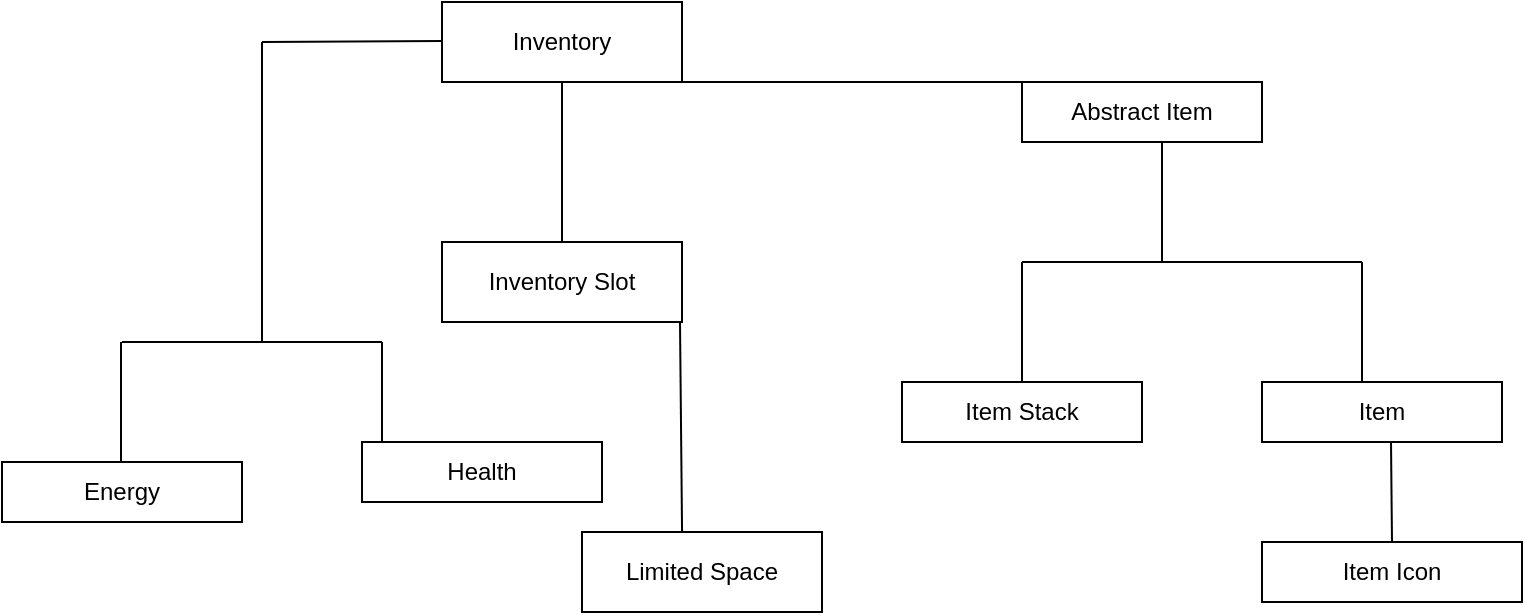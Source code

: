 <mxfile version="15.7.4" type="github"><diagram id="ubR4tCQ4v1u9iBsXBSDL" name="Page-1"><mxGraphModel dx="1070" dy="552" grid="1" gridSize="10" guides="1" tooltips="1" connect="1" arrows="1" fold="1" page="1" pageScale="1" pageWidth="850" pageHeight="1100" math="0" shadow="0"><root><mxCell id="0"/><mxCell id="1" parent="0"/><mxCell id="UOmk4O3gnzGP5O9bq8AQ-1" value="Inventory" style="rounded=0;whiteSpace=wrap;html=1;" vertex="1" parent="1"><mxGeometry x="230" y="60" width="120" height="40" as="geometry"/></mxCell><mxCell id="UOmk4O3gnzGP5O9bq8AQ-2" value="Inventory Slot" style="rounded=0;whiteSpace=wrap;html=1;" vertex="1" parent="1"><mxGeometry x="230" y="180" width="120" height="40" as="geometry"/></mxCell><mxCell id="UOmk4O3gnzGP5O9bq8AQ-3" value="Abstract Item" style="rounded=0;whiteSpace=wrap;html=1;" vertex="1" parent="1"><mxGeometry x="520" y="100" width="120" height="30" as="geometry"/></mxCell><mxCell id="UOmk4O3gnzGP5O9bq8AQ-4" value="Item Stack" style="rounded=0;whiteSpace=wrap;html=1;" vertex="1" parent="1"><mxGeometry x="460" y="250" width="120" height="30" as="geometry"/></mxCell><mxCell id="UOmk4O3gnzGP5O9bq8AQ-5" value="Item" style="rounded=0;whiteSpace=wrap;html=1;" vertex="1" parent="1"><mxGeometry x="640" y="250" width="120" height="30" as="geometry"/></mxCell><mxCell id="UOmk4O3gnzGP5O9bq8AQ-6" value="" style="endArrow=none;html=1;rounded=0;entryX=0.5;entryY=1;entryDx=0;entryDy=0;" edge="1" parent="1" target="UOmk4O3gnzGP5O9bq8AQ-1"><mxGeometry width="50" height="50" relative="1" as="geometry"><mxPoint x="290" y="180" as="sourcePoint"/><mxPoint x="340" y="130" as="targetPoint"/></mxGeometry></mxCell><mxCell id="UOmk4O3gnzGP5O9bq8AQ-7" value="" style="endArrow=none;html=1;rounded=0;entryX=0;entryY=0;entryDx=0;entryDy=0;" edge="1" parent="1" target="UOmk4O3gnzGP5O9bq8AQ-3"><mxGeometry width="50" height="50" relative="1" as="geometry"><mxPoint x="340" y="100" as="sourcePoint"/><mxPoint x="430" y="100" as="targetPoint"/></mxGeometry></mxCell><mxCell id="UOmk4O3gnzGP5O9bq8AQ-8" value="" style="endArrow=none;html=1;rounded=0;" edge="1" parent="1"><mxGeometry width="50" height="50" relative="1" as="geometry"><mxPoint x="520" y="250" as="sourcePoint"/><mxPoint x="520" y="190" as="targetPoint"/></mxGeometry></mxCell><mxCell id="UOmk4O3gnzGP5O9bq8AQ-9" value="" style="endArrow=none;html=1;rounded=0;" edge="1" parent="1"><mxGeometry width="50" height="50" relative="1" as="geometry"><mxPoint x="690" y="250" as="sourcePoint"/><mxPoint x="690" y="190" as="targetPoint"/></mxGeometry></mxCell><mxCell id="UOmk4O3gnzGP5O9bq8AQ-10" value="" style="endArrow=none;html=1;rounded=0;" edge="1" parent="1"><mxGeometry width="50" height="50" relative="1" as="geometry"><mxPoint x="520" y="190" as="sourcePoint"/><mxPoint x="690" y="190" as="targetPoint"/></mxGeometry></mxCell><mxCell id="UOmk4O3gnzGP5O9bq8AQ-11" value="" style="endArrow=none;html=1;rounded=0;" edge="1" parent="1"><mxGeometry width="50" height="50" relative="1" as="geometry"><mxPoint x="590" y="190" as="sourcePoint"/><mxPoint x="590" y="130" as="targetPoint"/></mxGeometry></mxCell><mxCell id="UOmk4O3gnzGP5O9bq8AQ-12" value="Energy" style="rounded=0;whiteSpace=wrap;html=1;" vertex="1" parent="1"><mxGeometry x="10" y="290" width="120" height="30" as="geometry"/></mxCell><mxCell id="UOmk4O3gnzGP5O9bq8AQ-13" value="Health" style="rounded=0;whiteSpace=wrap;html=1;" vertex="1" parent="1"><mxGeometry x="190" y="280" width="120" height="30" as="geometry"/></mxCell><mxCell id="UOmk4O3gnzGP5O9bq8AQ-14" value="" style="endArrow=none;html=1;rounded=0;" edge="1" parent="1"><mxGeometry width="50" height="50" relative="1" as="geometry"><mxPoint x="140" y="80" as="sourcePoint"/><mxPoint x="230" y="79.5" as="targetPoint"/></mxGeometry></mxCell><mxCell id="UOmk4O3gnzGP5O9bq8AQ-15" value="" style="endArrow=none;html=1;rounded=0;" edge="1" parent="1"><mxGeometry width="50" height="50" relative="1" as="geometry"><mxPoint x="69.5" y="290" as="sourcePoint"/><mxPoint x="69.5" y="230" as="targetPoint"/></mxGeometry></mxCell><mxCell id="UOmk4O3gnzGP5O9bq8AQ-16" value="" style="endArrow=none;html=1;rounded=0;" edge="1" parent="1"><mxGeometry width="50" height="50" relative="1" as="geometry"><mxPoint x="200" y="280" as="sourcePoint"/><mxPoint x="200" y="230" as="targetPoint"/></mxGeometry></mxCell><mxCell id="UOmk4O3gnzGP5O9bq8AQ-17" value="" style="endArrow=none;html=1;rounded=0;" edge="1" parent="1"><mxGeometry width="50" height="50" relative="1" as="geometry"><mxPoint x="70" y="230" as="sourcePoint"/><mxPoint x="200" y="230" as="targetPoint"/></mxGeometry></mxCell><mxCell id="UOmk4O3gnzGP5O9bq8AQ-18" value="" style="endArrow=none;html=1;rounded=0;" edge="1" parent="1"><mxGeometry width="50" height="50" relative="1" as="geometry"><mxPoint x="140" y="230" as="sourcePoint"/><mxPoint x="140" y="80" as="targetPoint"/></mxGeometry></mxCell><mxCell id="UOmk4O3gnzGP5O9bq8AQ-19" value="Item Icon" style="rounded=0;whiteSpace=wrap;html=1;" vertex="1" parent="1"><mxGeometry x="640" y="330" width="130" height="30" as="geometry"/></mxCell><mxCell id="UOmk4O3gnzGP5O9bq8AQ-20" value="" style="endArrow=none;html=1;rounded=0;" edge="1" parent="1"><mxGeometry width="50" height="50" relative="1" as="geometry"><mxPoint x="705" y="330" as="sourcePoint"/><mxPoint x="704.5" y="280" as="targetPoint"/></mxGeometry></mxCell><mxCell id="UOmk4O3gnzGP5O9bq8AQ-21" value="" style="endArrow=none;html=1;rounded=0;exitX=0.417;exitY=0.025;exitDx=0;exitDy=0;exitPerimeter=0;" edge="1" parent="1" source="UOmk4O3gnzGP5O9bq8AQ-22"><mxGeometry width="50" height="50" relative="1" as="geometry"><mxPoint x="349" y="320" as="sourcePoint"/><mxPoint x="349" y="220" as="targetPoint"/></mxGeometry></mxCell><mxCell id="UOmk4O3gnzGP5O9bq8AQ-22" value="Limited Space" style="rounded=0;whiteSpace=wrap;html=1;" vertex="1" parent="1"><mxGeometry x="300" y="325" width="120" height="40" as="geometry"/></mxCell></root></mxGraphModel></diagram></mxfile>